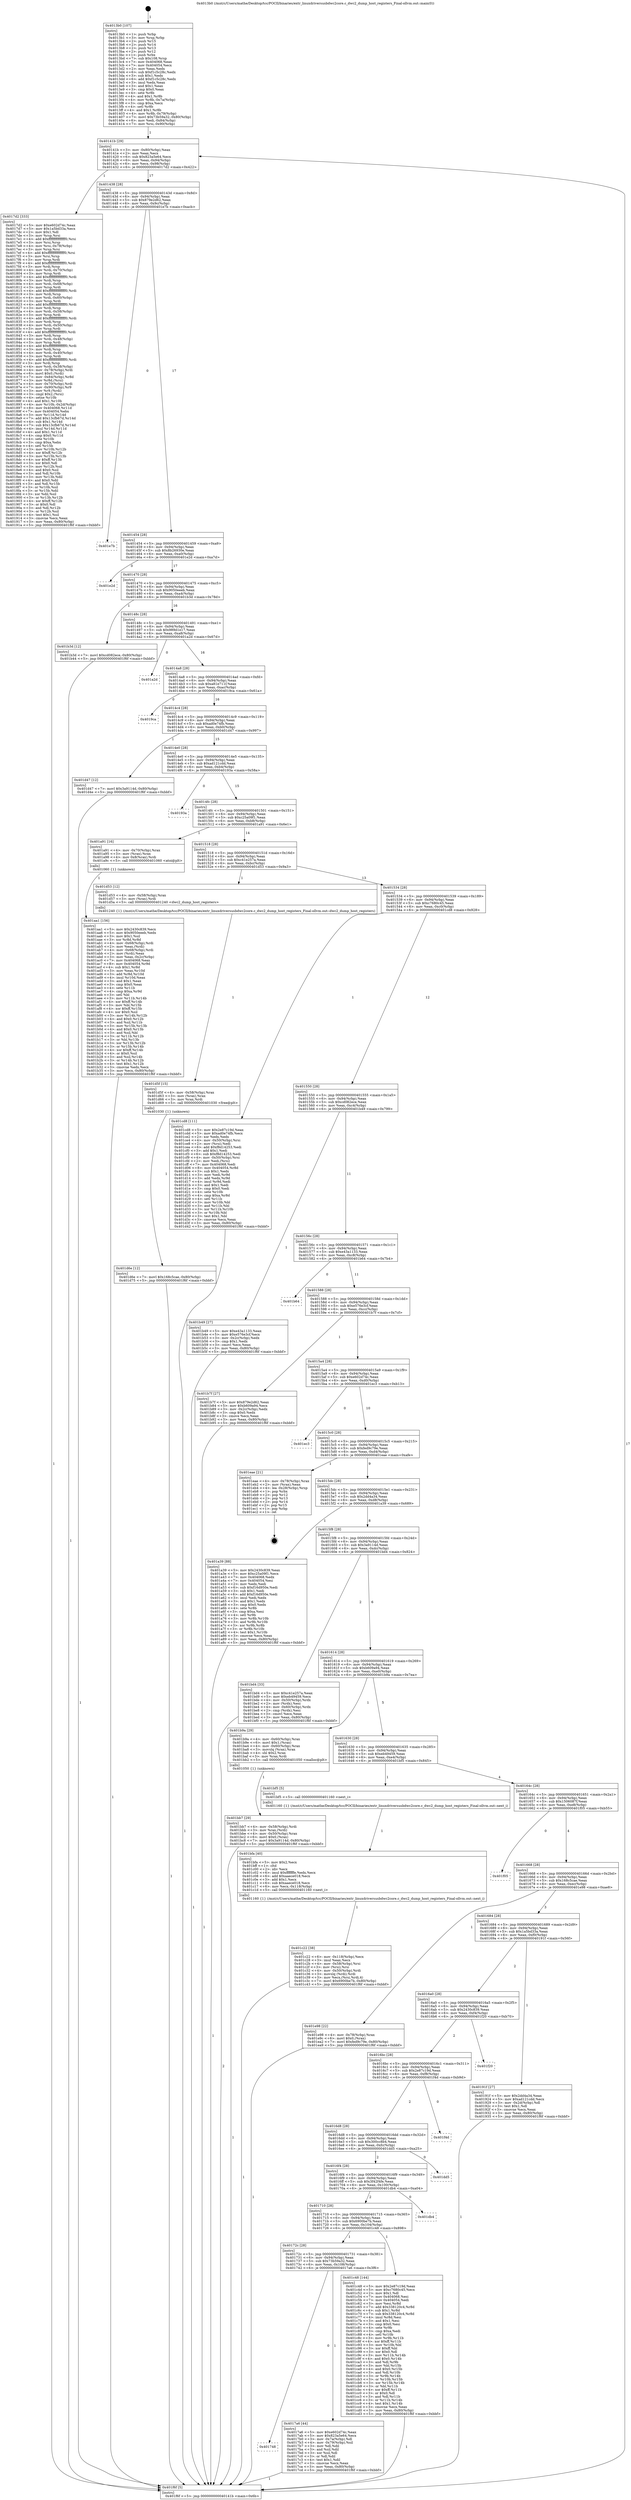 digraph "0x4013b0" {
  label = "0x4013b0 (/mnt/c/Users/mathe/Desktop/tcc/POCII/binaries/extr_linuxdriversusbdwc2core.c_dwc2_dump_host_registers_Final-ollvm.out::main(0))"
  labelloc = "t"
  node[shape=record]

  Entry [label="",width=0.3,height=0.3,shape=circle,fillcolor=black,style=filled]
  "0x40141b" [label="{
     0x40141b [29]\l
     | [instrs]\l
     &nbsp;&nbsp;0x40141b \<+3\>: mov -0x80(%rbp),%eax\l
     &nbsp;&nbsp;0x40141e \<+2\>: mov %eax,%ecx\l
     &nbsp;&nbsp;0x401420 \<+6\>: sub $0x823a5e64,%ecx\l
     &nbsp;&nbsp;0x401426 \<+6\>: mov %eax,-0x94(%rbp)\l
     &nbsp;&nbsp;0x40142c \<+6\>: mov %ecx,-0x98(%rbp)\l
     &nbsp;&nbsp;0x401432 \<+6\>: je 00000000004017d2 \<main+0x422\>\l
  }"]
  "0x4017d2" [label="{
     0x4017d2 [333]\l
     | [instrs]\l
     &nbsp;&nbsp;0x4017d2 \<+5\>: mov $0xe602d74c,%eax\l
     &nbsp;&nbsp;0x4017d7 \<+5\>: mov $0x1a5bd33a,%ecx\l
     &nbsp;&nbsp;0x4017dc \<+2\>: mov $0x1,%dl\l
     &nbsp;&nbsp;0x4017de \<+3\>: mov %rsp,%rsi\l
     &nbsp;&nbsp;0x4017e1 \<+4\>: add $0xfffffffffffffff0,%rsi\l
     &nbsp;&nbsp;0x4017e5 \<+3\>: mov %rsi,%rsp\l
     &nbsp;&nbsp;0x4017e8 \<+4\>: mov %rsi,-0x78(%rbp)\l
     &nbsp;&nbsp;0x4017ec \<+3\>: mov %rsp,%rsi\l
     &nbsp;&nbsp;0x4017ef \<+4\>: add $0xfffffffffffffff0,%rsi\l
     &nbsp;&nbsp;0x4017f3 \<+3\>: mov %rsi,%rsp\l
     &nbsp;&nbsp;0x4017f6 \<+3\>: mov %rsp,%rdi\l
     &nbsp;&nbsp;0x4017f9 \<+4\>: add $0xfffffffffffffff0,%rdi\l
     &nbsp;&nbsp;0x4017fd \<+3\>: mov %rdi,%rsp\l
     &nbsp;&nbsp;0x401800 \<+4\>: mov %rdi,-0x70(%rbp)\l
     &nbsp;&nbsp;0x401804 \<+3\>: mov %rsp,%rdi\l
     &nbsp;&nbsp;0x401807 \<+4\>: add $0xfffffffffffffff0,%rdi\l
     &nbsp;&nbsp;0x40180b \<+3\>: mov %rdi,%rsp\l
     &nbsp;&nbsp;0x40180e \<+4\>: mov %rdi,-0x68(%rbp)\l
     &nbsp;&nbsp;0x401812 \<+3\>: mov %rsp,%rdi\l
     &nbsp;&nbsp;0x401815 \<+4\>: add $0xfffffffffffffff0,%rdi\l
     &nbsp;&nbsp;0x401819 \<+3\>: mov %rdi,%rsp\l
     &nbsp;&nbsp;0x40181c \<+4\>: mov %rdi,-0x60(%rbp)\l
     &nbsp;&nbsp;0x401820 \<+3\>: mov %rsp,%rdi\l
     &nbsp;&nbsp;0x401823 \<+4\>: add $0xfffffffffffffff0,%rdi\l
     &nbsp;&nbsp;0x401827 \<+3\>: mov %rdi,%rsp\l
     &nbsp;&nbsp;0x40182a \<+4\>: mov %rdi,-0x58(%rbp)\l
     &nbsp;&nbsp;0x40182e \<+3\>: mov %rsp,%rdi\l
     &nbsp;&nbsp;0x401831 \<+4\>: add $0xfffffffffffffff0,%rdi\l
     &nbsp;&nbsp;0x401835 \<+3\>: mov %rdi,%rsp\l
     &nbsp;&nbsp;0x401838 \<+4\>: mov %rdi,-0x50(%rbp)\l
     &nbsp;&nbsp;0x40183c \<+3\>: mov %rsp,%rdi\l
     &nbsp;&nbsp;0x40183f \<+4\>: add $0xfffffffffffffff0,%rdi\l
     &nbsp;&nbsp;0x401843 \<+3\>: mov %rdi,%rsp\l
     &nbsp;&nbsp;0x401846 \<+4\>: mov %rdi,-0x48(%rbp)\l
     &nbsp;&nbsp;0x40184a \<+3\>: mov %rsp,%rdi\l
     &nbsp;&nbsp;0x40184d \<+4\>: add $0xfffffffffffffff0,%rdi\l
     &nbsp;&nbsp;0x401851 \<+3\>: mov %rdi,%rsp\l
     &nbsp;&nbsp;0x401854 \<+4\>: mov %rdi,-0x40(%rbp)\l
     &nbsp;&nbsp;0x401858 \<+3\>: mov %rsp,%rdi\l
     &nbsp;&nbsp;0x40185b \<+4\>: add $0xfffffffffffffff0,%rdi\l
     &nbsp;&nbsp;0x40185f \<+3\>: mov %rdi,%rsp\l
     &nbsp;&nbsp;0x401862 \<+4\>: mov %rdi,-0x38(%rbp)\l
     &nbsp;&nbsp;0x401866 \<+4\>: mov -0x78(%rbp),%rdi\l
     &nbsp;&nbsp;0x40186a \<+6\>: movl $0x0,(%rdi)\l
     &nbsp;&nbsp;0x401870 \<+7\>: mov -0x84(%rbp),%r8d\l
     &nbsp;&nbsp;0x401877 \<+3\>: mov %r8d,(%rsi)\l
     &nbsp;&nbsp;0x40187a \<+4\>: mov -0x70(%rbp),%rdi\l
     &nbsp;&nbsp;0x40187e \<+7\>: mov -0x90(%rbp),%r9\l
     &nbsp;&nbsp;0x401885 \<+3\>: mov %r9,(%rdi)\l
     &nbsp;&nbsp;0x401888 \<+3\>: cmpl $0x2,(%rsi)\l
     &nbsp;&nbsp;0x40188b \<+4\>: setne %r10b\l
     &nbsp;&nbsp;0x40188f \<+4\>: and $0x1,%r10b\l
     &nbsp;&nbsp;0x401893 \<+4\>: mov %r10b,-0x2d(%rbp)\l
     &nbsp;&nbsp;0x401897 \<+8\>: mov 0x404068,%r11d\l
     &nbsp;&nbsp;0x40189f \<+7\>: mov 0x404054,%ebx\l
     &nbsp;&nbsp;0x4018a6 \<+3\>: mov %r11d,%r14d\l
     &nbsp;&nbsp;0x4018a9 \<+7\>: add $0x13cfb67d,%r14d\l
     &nbsp;&nbsp;0x4018b0 \<+4\>: sub $0x1,%r14d\l
     &nbsp;&nbsp;0x4018b4 \<+7\>: sub $0x13cfb67d,%r14d\l
     &nbsp;&nbsp;0x4018bb \<+4\>: imul %r14d,%r11d\l
     &nbsp;&nbsp;0x4018bf \<+4\>: and $0x1,%r11d\l
     &nbsp;&nbsp;0x4018c3 \<+4\>: cmp $0x0,%r11d\l
     &nbsp;&nbsp;0x4018c7 \<+4\>: sete %r10b\l
     &nbsp;&nbsp;0x4018cb \<+3\>: cmp $0xa,%ebx\l
     &nbsp;&nbsp;0x4018ce \<+4\>: setl %r15b\l
     &nbsp;&nbsp;0x4018d2 \<+3\>: mov %r10b,%r12b\l
     &nbsp;&nbsp;0x4018d5 \<+4\>: xor $0xff,%r12b\l
     &nbsp;&nbsp;0x4018d9 \<+3\>: mov %r15b,%r13b\l
     &nbsp;&nbsp;0x4018dc \<+4\>: xor $0xff,%r13b\l
     &nbsp;&nbsp;0x4018e0 \<+3\>: xor $0x0,%dl\l
     &nbsp;&nbsp;0x4018e3 \<+3\>: mov %r12b,%sil\l
     &nbsp;&nbsp;0x4018e6 \<+4\>: and $0x0,%sil\l
     &nbsp;&nbsp;0x4018ea \<+3\>: and %dl,%r10b\l
     &nbsp;&nbsp;0x4018ed \<+3\>: mov %r13b,%dil\l
     &nbsp;&nbsp;0x4018f0 \<+4\>: and $0x0,%dil\l
     &nbsp;&nbsp;0x4018f4 \<+3\>: and %dl,%r15b\l
     &nbsp;&nbsp;0x4018f7 \<+3\>: or %r10b,%sil\l
     &nbsp;&nbsp;0x4018fa \<+3\>: or %r15b,%dil\l
     &nbsp;&nbsp;0x4018fd \<+3\>: xor %dil,%sil\l
     &nbsp;&nbsp;0x401900 \<+3\>: or %r13b,%r12b\l
     &nbsp;&nbsp;0x401903 \<+4\>: xor $0xff,%r12b\l
     &nbsp;&nbsp;0x401907 \<+3\>: or $0x0,%dl\l
     &nbsp;&nbsp;0x40190a \<+3\>: and %dl,%r12b\l
     &nbsp;&nbsp;0x40190d \<+3\>: or %r12b,%sil\l
     &nbsp;&nbsp;0x401910 \<+4\>: test $0x1,%sil\l
     &nbsp;&nbsp;0x401914 \<+3\>: cmovne %ecx,%eax\l
     &nbsp;&nbsp;0x401917 \<+3\>: mov %eax,-0x80(%rbp)\l
     &nbsp;&nbsp;0x40191a \<+5\>: jmp 0000000000401f6f \<main+0xbbf\>\l
  }"]
  "0x401438" [label="{
     0x401438 [28]\l
     | [instrs]\l
     &nbsp;&nbsp;0x401438 \<+5\>: jmp 000000000040143d \<main+0x8d\>\l
     &nbsp;&nbsp;0x40143d \<+6\>: mov -0x94(%rbp),%eax\l
     &nbsp;&nbsp;0x401443 \<+5\>: sub $0x879e2d62,%eax\l
     &nbsp;&nbsp;0x401448 \<+6\>: mov %eax,-0x9c(%rbp)\l
     &nbsp;&nbsp;0x40144e \<+6\>: je 0000000000401e7b \<main+0xacb\>\l
  }"]
  Exit [label="",width=0.3,height=0.3,shape=circle,fillcolor=black,style=filled,peripheries=2]
  "0x401e7b" [label="{
     0x401e7b\l
  }", style=dashed]
  "0x401454" [label="{
     0x401454 [28]\l
     | [instrs]\l
     &nbsp;&nbsp;0x401454 \<+5\>: jmp 0000000000401459 \<main+0xa9\>\l
     &nbsp;&nbsp;0x401459 \<+6\>: mov -0x94(%rbp),%eax\l
     &nbsp;&nbsp;0x40145f \<+5\>: sub $0x8b26930e,%eax\l
     &nbsp;&nbsp;0x401464 \<+6\>: mov %eax,-0xa0(%rbp)\l
     &nbsp;&nbsp;0x40146a \<+6\>: je 0000000000401e2d \<main+0xa7d\>\l
  }"]
  "0x401d6e" [label="{
     0x401d6e [12]\l
     | [instrs]\l
     &nbsp;&nbsp;0x401d6e \<+7\>: movl $0x168c5cae,-0x80(%rbp)\l
     &nbsp;&nbsp;0x401d75 \<+5\>: jmp 0000000000401f6f \<main+0xbbf\>\l
  }"]
  "0x401e2d" [label="{
     0x401e2d\l
  }", style=dashed]
  "0x401470" [label="{
     0x401470 [28]\l
     | [instrs]\l
     &nbsp;&nbsp;0x401470 \<+5\>: jmp 0000000000401475 \<main+0xc5\>\l
     &nbsp;&nbsp;0x401475 \<+6\>: mov -0x94(%rbp),%eax\l
     &nbsp;&nbsp;0x40147b \<+5\>: sub $0x9050eeeb,%eax\l
     &nbsp;&nbsp;0x401480 \<+6\>: mov %eax,-0xa4(%rbp)\l
     &nbsp;&nbsp;0x401486 \<+6\>: je 0000000000401b3d \<main+0x78d\>\l
  }"]
  "0x401d5f" [label="{
     0x401d5f [15]\l
     | [instrs]\l
     &nbsp;&nbsp;0x401d5f \<+4\>: mov -0x58(%rbp),%rax\l
     &nbsp;&nbsp;0x401d63 \<+3\>: mov (%rax),%rax\l
     &nbsp;&nbsp;0x401d66 \<+3\>: mov %rax,%rdi\l
     &nbsp;&nbsp;0x401d69 \<+5\>: call 0000000000401030 \<free@plt\>\l
     | [calls]\l
     &nbsp;&nbsp;0x401030 \{1\} (unknown)\l
  }"]
  "0x401b3d" [label="{
     0x401b3d [12]\l
     | [instrs]\l
     &nbsp;&nbsp;0x401b3d \<+7\>: movl $0xcd082ece,-0x80(%rbp)\l
     &nbsp;&nbsp;0x401b44 \<+5\>: jmp 0000000000401f6f \<main+0xbbf\>\l
  }"]
  "0x40148c" [label="{
     0x40148c [28]\l
     | [instrs]\l
     &nbsp;&nbsp;0x40148c \<+5\>: jmp 0000000000401491 \<main+0xe1\>\l
     &nbsp;&nbsp;0x401491 \<+6\>: mov -0x94(%rbp),%eax\l
     &nbsp;&nbsp;0x401497 \<+5\>: sub $0x989d1e17,%eax\l
     &nbsp;&nbsp;0x40149c \<+6\>: mov %eax,-0xa8(%rbp)\l
     &nbsp;&nbsp;0x4014a2 \<+6\>: je 0000000000401a2d \<main+0x67d\>\l
  }"]
  "0x401c22" [label="{
     0x401c22 [38]\l
     | [instrs]\l
     &nbsp;&nbsp;0x401c22 \<+6\>: mov -0x118(%rbp),%ecx\l
     &nbsp;&nbsp;0x401c28 \<+3\>: imul %eax,%ecx\l
     &nbsp;&nbsp;0x401c2b \<+4\>: mov -0x58(%rbp),%rsi\l
     &nbsp;&nbsp;0x401c2f \<+3\>: mov (%rsi),%rsi\l
     &nbsp;&nbsp;0x401c32 \<+4\>: mov -0x50(%rbp),%rdi\l
     &nbsp;&nbsp;0x401c36 \<+3\>: movslq (%rdi),%rdi\l
     &nbsp;&nbsp;0x401c39 \<+3\>: mov %ecx,(%rsi,%rdi,4)\l
     &nbsp;&nbsp;0x401c3c \<+7\>: movl $0x6900be7b,-0x80(%rbp)\l
     &nbsp;&nbsp;0x401c43 \<+5\>: jmp 0000000000401f6f \<main+0xbbf\>\l
  }"]
  "0x401a2d" [label="{
     0x401a2d\l
  }", style=dashed]
  "0x4014a8" [label="{
     0x4014a8 [28]\l
     | [instrs]\l
     &nbsp;&nbsp;0x4014a8 \<+5\>: jmp 00000000004014ad \<main+0xfd\>\l
     &nbsp;&nbsp;0x4014ad \<+6\>: mov -0x94(%rbp),%eax\l
     &nbsp;&nbsp;0x4014b3 \<+5\>: sub $0xa81e711f,%eax\l
     &nbsp;&nbsp;0x4014b8 \<+6\>: mov %eax,-0xac(%rbp)\l
     &nbsp;&nbsp;0x4014be \<+6\>: je 00000000004019ca \<main+0x61a\>\l
  }"]
  "0x401bfa" [label="{
     0x401bfa [40]\l
     | [instrs]\l
     &nbsp;&nbsp;0x401bfa \<+5\>: mov $0x2,%ecx\l
     &nbsp;&nbsp;0x401bff \<+1\>: cltd\l
     &nbsp;&nbsp;0x401c00 \<+2\>: idiv %ecx\l
     &nbsp;&nbsp;0x401c02 \<+6\>: imul $0xfffffffe,%edx,%ecx\l
     &nbsp;&nbsp;0x401c08 \<+6\>: add $0xaaece018,%ecx\l
     &nbsp;&nbsp;0x401c0e \<+3\>: add $0x1,%ecx\l
     &nbsp;&nbsp;0x401c11 \<+6\>: sub $0xaaece018,%ecx\l
     &nbsp;&nbsp;0x401c17 \<+6\>: mov %ecx,-0x118(%rbp)\l
     &nbsp;&nbsp;0x401c1d \<+5\>: call 0000000000401160 \<next_i\>\l
     | [calls]\l
     &nbsp;&nbsp;0x401160 \{1\} (/mnt/c/Users/mathe/Desktop/tcc/POCII/binaries/extr_linuxdriversusbdwc2core.c_dwc2_dump_host_registers_Final-ollvm.out::next_i)\l
  }"]
  "0x4019ca" [label="{
     0x4019ca\l
  }", style=dashed]
  "0x4014c4" [label="{
     0x4014c4 [28]\l
     | [instrs]\l
     &nbsp;&nbsp;0x4014c4 \<+5\>: jmp 00000000004014c9 \<main+0x119\>\l
     &nbsp;&nbsp;0x4014c9 \<+6\>: mov -0x94(%rbp),%eax\l
     &nbsp;&nbsp;0x4014cf \<+5\>: sub $0xad0e74fb,%eax\l
     &nbsp;&nbsp;0x4014d4 \<+6\>: mov %eax,-0xb0(%rbp)\l
     &nbsp;&nbsp;0x4014da \<+6\>: je 0000000000401d47 \<main+0x997\>\l
  }"]
  "0x401bb7" [label="{
     0x401bb7 [29]\l
     | [instrs]\l
     &nbsp;&nbsp;0x401bb7 \<+4\>: mov -0x58(%rbp),%rdi\l
     &nbsp;&nbsp;0x401bbb \<+3\>: mov %rax,(%rdi)\l
     &nbsp;&nbsp;0x401bbe \<+4\>: mov -0x50(%rbp),%rax\l
     &nbsp;&nbsp;0x401bc2 \<+6\>: movl $0x0,(%rax)\l
     &nbsp;&nbsp;0x401bc8 \<+7\>: movl $0x3a9114d,-0x80(%rbp)\l
     &nbsp;&nbsp;0x401bcf \<+5\>: jmp 0000000000401f6f \<main+0xbbf\>\l
  }"]
  "0x401d47" [label="{
     0x401d47 [12]\l
     | [instrs]\l
     &nbsp;&nbsp;0x401d47 \<+7\>: movl $0x3a9114d,-0x80(%rbp)\l
     &nbsp;&nbsp;0x401d4e \<+5\>: jmp 0000000000401f6f \<main+0xbbf\>\l
  }"]
  "0x4014e0" [label="{
     0x4014e0 [28]\l
     | [instrs]\l
     &nbsp;&nbsp;0x4014e0 \<+5\>: jmp 00000000004014e5 \<main+0x135\>\l
     &nbsp;&nbsp;0x4014e5 \<+6\>: mov -0x94(%rbp),%eax\l
     &nbsp;&nbsp;0x4014eb \<+5\>: sub $0xad121cdd,%eax\l
     &nbsp;&nbsp;0x4014f0 \<+6\>: mov %eax,-0xb4(%rbp)\l
     &nbsp;&nbsp;0x4014f6 \<+6\>: je 000000000040193a \<main+0x58a\>\l
  }"]
  "0x401aa1" [label="{
     0x401aa1 [156]\l
     | [instrs]\l
     &nbsp;&nbsp;0x401aa1 \<+5\>: mov $0x2430c839,%ecx\l
     &nbsp;&nbsp;0x401aa6 \<+5\>: mov $0x9050eeeb,%edx\l
     &nbsp;&nbsp;0x401aab \<+3\>: mov $0x1,%sil\l
     &nbsp;&nbsp;0x401aae \<+3\>: xor %r8d,%r8d\l
     &nbsp;&nbsp;0x401ab1 \<+4\>: mov -0x68(%rbp),%rdi\l
     &nbsp;&nbsp;0x401ab5 \<+2\>: mov %eax,(%rdi)\l
     &nbsp;&nbsp;0x401ab7 \<+4\>: mov -0x68(%rbp),%rdi\l
     &nbsp;&nbsp;0x401abb \<+2\>: mov (%rdi),%eax\l
     &nbsp;&nbsp;0x401abd \<+3\>: mov %eax,-0x2c(%rbp)\l
     &nbsp;&nbsp;0x401ac0 \<+7\>: mov 0x404068,%eax\l
     &nbsp;&nbsp;0x401ac7 \<+8\>: mov 0x404054,%r9d\l
     &nbsp;&nbsp;0x401acf \<+4\>: sub $0x1,%r8d\l
     &nbsp;&nbsp;0x401ad3 \<+3\>: mov %eax,%r10d\l
     &nbsp;&nbsp;0x401ad6 \<+3\>: add %r8d,%r10d\l
     &nbsp;&nbsp;0x401ad9 \<+4\>: imul %r10d,%eax\l
     &nbsp;&nbsp;0x401add \<+3\>: and $0x1,%eax\l
     &nbsp;&nbsp;0x401ae0 \<+3\>: cmp $0x0,%eax\l
     &nbsp;&nbsp;0x401ae3 \<+4\>: sete %r11b\l
     &nbsp;&nbsp;0x401ae7 \<+4\>: cmp $0xa,%r9d\l
     &nbsp;&nbsp;0x401aeb \<+3\>: setl %bl\l
     &nbsp;&nbsp;0x401aee \<+3\>: mov %r11b,%r14b\l
     &nbsp;&nbsp;0x401af1 \<+4\>: xor $0xff,%r14b\l
     &nbsp;&nbsp;0x401af5 \<+3\>: mov %bl,%r15b\l
     &nbsp;&nbsp;0x401af8 \<+4\>: xor $0xff,%r15b\l
     &nbsp;&nbsp;0x401afc \<+4\>: xor $0x0,%sil\l
     &nbsp;&nbsp;0x401b00 \<+3\>: mov %r14b,%r12b\l
     &nbsp;&nbsp;0x401b03 \<+4\>: and $0x0,%r12b\l
     &nbsp;&nbsp;0x401b07 \<+3\>: and %sil,%r11b\l
     &nbsp;&nbsp;0x401b0a \<+3\>: mov %r15b,%r13b\l
     &nbsp;&nbsp;0x401b0d \<+4\>: and $0x0,%r13b\l
     &nbsp;&nbsp;0x401b11 \<+3\>: and %sil,%bl\l
     &nbsp;&nbsp;0x401b14 \<+3\>: or %r11b,%r12b\l
     &nbsp;&nbsp;0x401b17 \<+3\>: or %bl,%r13b\l
     &nbsp;&nbsp;0x401b1a \<+3\>: xor %r13b,%r12b\l
     &nbsp;&nbsp;0x401b1d \<+3\>: or %r15b,%r14b\l
     &nbsp;&nbsp;0x401b20 \<+4\>: xor $0xff,%r14b\l
     &nbsp;&nbsp;0x401b24 \<+4\>: or $0x0,%sil\l
     &nbsp;&nbsp;0x401b28 \<+3\>: and %sil,%r14b\l
     &nbsp;&nbsp;0x401b2b \<+3\>: or %r14b,%r12b\l
     &nbsp;&nbsp;0x401b2e \<+4\>: test $0x1,%r12b\l
     &nbsp;&nbsp;0x401b32 \<+3\>: cmovne %edx,%ecx\l
     &nbsp;&nbsp;0x401b35 \<+3\>: mov %ecx,-0x80(%rbp)\l
     &nbsp;&nbsp;0x401b38 \<+5\>: jmp 0000000000401f6f \<main+0xbbf\>\l
  }"]
  "0x40193a" [label="{
     0x40193a\l
  }", style=dashed]
  "0x4014fc" [label="{
     0x4014fc [28]\l
     | [instrs]\l
     &nbsp;&nbsp;0x4014fc \<+5\>: jmp 0000000000401501 \<main+0x151\>\l
     &nbsp;&nbsp;0x401501 \<+6\>: mov -0x94(%rbp),%eax\l
     &nbsp;&nbsp;0x401507 \<+5\>: sub $0xc25a09f1,%eax\l
     &nbsp;&nbsp;0x40150c \<+6\>: mov %eax,-0xb8(%rbp)\l
     &nbsp;&nbsp;0x401512 \<+6\>: je 0000000000401a91 \<main+0x6e1\>\l
  }"]
  "0x4013b0" [label="{
     0x4013b0 [107]\l
     | [instrs]\l
     &nbsp;&nbsp;0x4013b0 \<+1\>: push %rbp\l
     &nbsp;&nbsp;0x4013b1 \<+3\>: mov %rsp,%rbp\l
     &nbsp;&nbsp;0x4013b4 \<+2\>: push %r15\l
     &nbsp;&nbsp;0x4013b6 \<+2\>: push %r14\l
     &nbsp;&nbsp;0x4013b8 \<+2\>: push %r13\l
     &nbsp;&nbsp;0x4013ba \<+2\>: push %r12\l
     &nbsp;&nbsp;0x4013bc \<+1\>: push %rbx\l
     &nbsp;&nbsp;0x4013bd \<+7\>: sub $0x108,%rsp\l
     &nbsp;&nbsp;0x4013c4 \<+7\>: mov 0x404068,%eax\l
     &nbsp;&nbsp;0x4013cb \<+7\>: mov 0x404054,%ecx\l
     &nbsp;&nbsp;0x4013d2 \<+2\>: mov %eax,%edx\l
     &nbsp;&nbsp;0x4013d4 \<+6\>: sub $0xf1c5c28c,%edx\l
     &nbsp;&nbsp;0x4013da \<+3\>: sub $0x1,%edx\l
     &nbsp;&nbsp;0x4013dd \<+6\>: add $0xf1c5c28c,%edx\l
     &nbsp;&nbsp;0x4013e3 \<+3\>: imul %edx,%eax\l
     &nbsp;&nbsp;0x4013e6 \<+3\>: and $0x1,%eax\l
     &nbsp;&nbsp;0x4013e9 \<+3\>: cmp $0x0,%eax\l
     &nbsp;&nbsp;0x4013ec \<+4\>: sete %r8b\l
     &nbsp;&nbsp;0x4013f0 \<+4\>: and $0x1,%r8b\l
     &nbsp;&nbsp;0x4013f4 \<+4\>: mov %r8b,-0x7a(%rbp)\l
     &nbsp;&nbsp;0x4013f8 \<+3\>: cmp $0xa,%ecx\l
     &nbsp;&nbsp;0x4013fb \<+4\>: setl %r8b\l
     &nbsp;&nbsp;0x4013ff \<+4\>: and $0x1,%r8b\l
     &nbsp;&nbsp;0x401403 \<+4\>: mov %r8b,-0x79(%rbp)\l
     &nbsp;&nbsp;0x401407 \<+7\>: movl $0x73b59a32,-0x80(%rbp)\l
     &nbsp;&nbsp;0x40140e \<+6\>: mov %edi,-0x84(%rbp)\l
     &nbsp;&nbsp;0x401414 \<+7\>: mov %rsi,-0x90(%rbp)\l
  }"]
  "0x401a91" [label="{
     0x401a91 [16]\l
     | [instrs]\l
     &nbsp;&nbsp;0x401a91 \<+4\>: mov -0x70(%rbp),%rax\l
     &nbsp;&nbsp;0x401a95 \<+3\>: mov (%rax),%rax\l
     &nbsp;&nbsp;0x401a98 \<+4\>: mov 0x8(%rax),%rdi\l
     &nbsp;&nbsp;0x401a9c \<+5\>: call 0000000000401060 \<atoi@plt\>\l
     | [calls]\l
     &nbsp;&nbsp;0x401060 \{1\} (unknown)\l
  }"]
  "0x401518" [label="{
     0x401518 [28]\l
     | [instrs]\l
     &nbsp;&nbsp;0x401518 \<+5\>: jmp 000000000040151d \<main+0x16d\>\l
     &nbsp;&nbsp;0x40151d \<+6\>: mov -0x94(%rbp),%eax\l
     &nbsp;&nbsp;0x401523 \<+5\>: sub $0xc41e257a,%eax\l
     &nbsp;&nbsp;0x401528 \<+6\>: mov %eax,-0xbc(%rbp)\l
     &nbsp;&nbsp;0x40152e \<+6\>: je 0000000000401d53 \<main+0x9a3\>\l
  }"]
  "0x401f6f" [label="{
     0x401f6f [5]\l
     | [instrs]\l
     &nbsp;&nbsp;0x401f6f \<+5\>: jmp 000000000040141b \<main+0x6b\>\l
  }"]
  "0x401d53" [label="{
     0x401d53 [12]\l
     | [instrs]\l
     &nbsp;&nbsp;0x401d53 \<+4\>: mov -0x58(%rbp),%rax\l
     &nbsp;&nbsp;0x401d57 \<+3\>: mov (%rax),%rdi\l
     &nbsp;&nbsp;0x401d5a \<+5\>: call 0000000000401240 \<dwc2_dump_host_registers\>\l
     | [calls]\l
     &nbsp;&nbsp;0x401240 \{1\} (/mnt/c/Users/mathe/Desktop/tcc/POCII/binaries/extr_linuxdriversusbdwc2core.c_dwc2_dump_host_registers_Final-ollvm.out::dwc2_dump_host_registers)\l
  }"]
  "0x401534" [label="{
     0x401534 [28]\l
     | [instrs]\l
     &nbsp;&nbsp;0x401534 \<+5\>: jmp 0000000000401539 \<main+0x189\>\l
     &nbsp;&nbsp;0x401539 \<+6\>: mov -0x94(%rbp),%eax\l
     &nbsp;&nbsp;0x40153f \<+5\>: sub $0xc7680c45,%eax\l
     &nbsp;&nbsp;0x401544 \<+6\>: mov %eax,-0xc0(%rbp)\l
     &nbsp;&nbsp;0x40154a \<+6\>: je 0000000000401cd8 \<main+0x928\>\l
  }"]
  "0x401748" [label="{
     0x401748\l
  }", style=dashed]
  "0x401cd8" [label="{
     0x401cd8 [111]\l
     | [instrs]\l
     &nbsp;&nbsp;0x401cd8 \<+5\>: mov $0x2e87c19d,%eax\l
     &nbsp;&nbsp;0x401cdd \<+5\>: mov $0xad0e74fb,%ecx\l
     &nbsp;&nbsp;0x401ce2 \<+2\>: xor %edx,%edx\l
     &nbsp;&nbsp;0x401ce4 \<+4\>: mov -0x50(%rbp),%rsi\l
     &nbsp;&nbsp;0x401ce8 \<+2\>: mov (%rsi),%edi\l
     &nbsp;&nbsp;0x401cea \<+6\>: add $0xf8d14253,%edi\l
     &nbsp;&nbsp;0x401cf0 \<+3\>: add $0x1,%edi\l
     &nbsp;&nbsp;0x401cf3 \<+6\>: sub $0xf8d14253,%edi\l
     &nbsp;&nbsp;0x401cf9 \<+4\>: mov -0x50(%rbp),%rsi\l
     &nbsp;&nbsp;0x401cfd \<+2\>: mov %edi,(%rsi)\l
     &nbsp;&nbsp;0x401cff \<+7\>: mov 0x404068,%edi\l
     &nbsp;&nbsp;0x401d06 \<+8\>: mov 0x404054,%r8d\l
     &nbsp;&nbsp;0x401d0e \<+3\>: sub $0x1,%edx\l
     &nbsp;&nbsp;0x401d11 \<+3\>: mov %edi,%r9d\l
     &nbsp;&nbsp;0x401d14 \<+3\>: add %edx,%r9d\l
     &nbsp;&nbsp;0x401d17 \<+4\>: imul %r9d,%edi\l
     &nbsp;&nbsp;0x401d1b \<+3\>: and $0x1,%edi\l
     &nbsp;&nbsp;0x401d1e \<+3\>: cmp $0x0,%edi\l
     &nbsp;&nbsp;0x401d21 \<+4\>: sete %r10b\l
     &nbsp;&nbsp;0x401d25 \<+4\>: cmp $0xa,%r8d\l
     &nbsp;&nbsp;0x401d29 \<+4\>: setl %r11b\l
     &nbsp;&nbsp;0x401d2d \<+3\>: mov %r10b,%bl\l
     &nbsp;&nbsp;0x401d30 \<+3\>: and %r11b,%bl\l
     &nbsp;&nbsp;0x401d33 \<+3\>: xor %r11b,%r10b\l
     &nbsp;&nbsp;0x401d36 \<+3\>: or %r10b,%bl\l
     &nbsp;&nbsp;0x401d39 \<+3\>: test $0x1,%bl\l
     &nbsp;&nbsp;0x401d3c \<+3\>: cmovne %ecx,%eax\l
     &nbsp;&nbsp;0x401d3f \<+3\>: mov %eax,-0x80(%rbp)\l
     &nbsp;&nbsp;0x401d42 \<+5\>: jmp 0000000000401f6f \<main+0xbbf\>\l
  }"]
  "0x401550" [label="{
     0x401550 [28]\l
     | [instrs]\l
     &nbsp;&nbsp;0x401550 \<+5\>: jmp 0000000000401555 \<main+0x1a5\>\l
     &nbsp;&nbsp;0x401555 \<+6\>: mov -0x94(%rbp),%eax\l
     &nbsp;&nbsp;0x40155b \<+5\>: sub $0xcd082ece,%eax\l
     &nbsp;&nbsp;0x401560 \<+6\>: mov %eax,-0xc4(%rbp)\l
     &nbsp;&nbsp;0x401566 \<+6\>: je 0000000000401b49 \<main+0x799\>\l
  }"]
  "0x4017a6" [label="{
     0x4017a6 [44]\l
     | [instrs]\l
     &nbsp;&nbsp;0x4017a6 \<+5\>: mov $0xe602d74c,%eax\l
     &nbsp;&nbsp;0x4017ab \<+5\>: mov $0x823a5e64,%ecx\l
     &nbsp;&nbsp;0x4017b0 \<+3\>: mov -0x7a(%rbp),%dl\l
     &nbsp;&nbsp;0x4017b3 \<+4\>: mov -0x79(%rbp),%sil\l
     &nbsp;&nbsp;0x4017b7 \<+3\>: mov %dl,%dil\l
     &nbsp;&nbsp;0x4017ba \<+3\>: and %sil,%dil\l
     &nbsp;&nbsp;0x4017bd \<+3\>: xor %sil,%dl\l
     &nbsp;&nbsp;0x4017c0 \<+3\>: or %dl,%dil\l
     &nbsp;&nbsp;0x4017c3 \<+4\>: test $0x1,%dil\l
     &nbsp;&nbsp;0x4017c7 \<+3\>: cmovne %ecx,%eax\l
     &nbsp;&nbsp;0x4017ca \<+3\>: mov %eax,-0x80(%rbp)\l
     &nbsp;&nbsp;0x4017cd \<+5\>: jmp 0000000000401f6f \<main+0xbbf\>\l
  }"]
  "0x401b49" [label="{
     0x401b49 [27]\l
     | [instrs]\l
     &nbsp;&nbsp;0x401b49 \<+5\>: mov $0xe43a1133,%eax\l
     &nbsp;&nbsp;0x401b4e \<+5\>: mov $0xe576e3cf,%ecx\l
     &nbsp;&nbsp;0x401b53 \<+3\>: mov -0x2c(%rbp),%edx\l
     &nbsp;&nbsp;0x401b56 \<+3\>: cmp $0x1,%edx\l
     &nbsp;&nbsp;0x401b59 \<+3\>: cmovl %ecx,%eax\l
     &nbsp;&nbsp;0x401b5c \<+3\>: mov %eax,-0x80(%rbp)\l
     &nbsp;&nbsp;0x401b5f \<+5\>: jmp 0000000000401f6f \<main+0xbbf\>\l
  }"]
  "0x40156c" [label="{
     0x40156c [28]\l
     | [instrs]\l
     &nbsp;&nbsp;0x40156c \<+5\>: jmp 0000000000401571 \<main+0x1c1\>\l
     &nbsp;&nbsp;0x401571 \<+6\>: mov -0x94(%rbp),%eax\l
     &nbsp;&nbsp;0x401577 \<+5\>: sub $0xe43a1133,%eax\l
     &nbsp;&nbsp;0x40157c \<+6\>: mov %eax,-0xc8(%rbp)\l
     &nbsp;&nbsp;0x401582 \<+6\>: je 0000000000401b64 \<main+0x7b4\>\l
  }"]
  "0x40172c" [label="{
     0x40172c [28]\l
     | [instrs]\l
     &nbsp;&nbsp;0x40172c \<+5\>: jmp 0000000000401731 \<main+0x381\>\l
     &nbsp;&nbsp;0x401731 \<+6\>: mov -0x94(%rbp),%eax\l
     &nbsp;&nbsp;0x401737 \<+5\>: sub $0x73b59a32,%eax\l
     &nbsp;&nbsp;0x40173c \<+6\>: mov %eax,-0x108(%rbp)\l
     &nbsp;&nbsp;0x401742 \<+6\>: je 00000000004017a6 \<main+0x3f6\>\l
  }"]
  "0x401b64" [label="{
     0x401b64\l
  }", style=dashed]
  "0x401588" [label="{
     0x401588 [28]\l
     | [instrs]\l
     &nbsp;&nbsp;0x401588 \<+5\>: jmp 000000000040158d \<main+0x1dd\>\l
     &nbsp;&nbsp;0x40158d \<+6\>: mov -0x94(%rbp),%eax\l
     &nbsp;&nbsp;0x401593 \<+5\>: sub $0xe576e3cf,%eax\l
     &nbsp;&nbsp;0x401598 \<+6\>: mov %eax,-0xcc(%rbp)\l
     &nbsp;&nbsp;0x40159e \<+6\>: je 0000000000401b7f \<main+0x7cf\>\l
  }"]
  "0x401c48" [label="{
     0x401c48 [144]\l
     | [instrs]\l
     &nbsp;&nbsp;0x401c48 \<+5\>: mov $0x2e87c19d,%eax\l
     &nbsp;&nbsp;0x401c4d \<+5\>: mov $0xc7680c45,%ecx\l
     &nbsp;&nbsp;0x401c52 \<+2\>: mov $0x1,%dl\l
     &nbsp;&nbsp;0x401c54 \<+7\>: mov 0x404068,%esi\l
     &nbsp;&nbsp;0x401c5b \<+7\>: mov 0x404054,%edi\l
     &nbsp;&nbsp;0x401c62 \<+3\>: mov %esi,%r8d\l
     &nbsp;&nbsp;0x401c65 \<+7\>: add $0x338120c4,%r8d\l
     &nbsp;&nbsp;0x401c6c \<+4\>: sub $0x1,%r8d\l
     &nbsp;&nbsp;0x401c70 \<+7\>: sub $0x338120c4,%r8d\l
     &nbsp;&nbsp;0x401c77 \<+4\>: imul %r8d,%esi\l
     &nbsp;&nbsp;0x401c7b \<+3\>: and $0x1,%esi\l
     &nbsp;&nbsp;0x401c7e \<+3\>: cmp $0x0,%esi\l
     &nbsp;&nbsp;0x401c81 \<+4\>: sete %r9b\l
     &nbsp;&nbsp;0x401c85 \<+3\>: cmp $0xa,%edi\l
     &nbsp;&nbsp;0x401c88 \<+4\>: setl %r10b\l
     &nbsp;&nbsp;0x401c8c \<+3\>: mov %r9b,%r11b\l
     &nbsp;&nbsp;0x401c8f \<+4\>: xor $0xff,%r11b\l
     &nbsp;&nbsp;0x401c93 \<+3\>: mov %r10b,%bl\l
     &nbsp;&nbsp;0x401c96 \<+3\>: xor $0xff,%bl\l
     &nbsp;&nbsp;0x401c99 \<+3\>: xor $0x0,%dl\l
     &nbsp;&nbsp;0x401c9c \<+3\>: mov %r11b,%r14b\l
     &nbsp;&nbsp;0x401c9f \<+4\>: and $0x0,%r14b\l
     &nbsp;&nbsp;0x401ca3 \<+3\>: and %dl,%r9b\l
     &nbsp;&nbsp;0x401ca6 \<+3\>: mov %bl,%r15b\l
     &nbsp;&nbsp;0x401ca9 \<+4\>: and $0x0,%r15b\l
     &nbsp;&nbsp;0x401cad \<+3\>: and %dl,%r10b\l
     &nbsp;&nbsp;0x401cb0 \<+3\>: or %r9b,%r14b\l
     &nbsp;&nbsp;0x401cb3 \<+3\>: or %r10b,%r15b\l
     &nbsp;&nbsp;0x401cb6 \<+3\>: xor %r15b,%r14b\l
     &nbsp;&nbsp;0x401cb9 \<+3\>: or %bl,%r11b\l
     &nbsp;&nbsp;0x401cbc \<+4\>: xor $0xff,%r11b\l
     &nbsp;&nbsp;0x401cc0 \<+3\>: or $0x0,%dl\l
     &nbsp;&nbsp;0x401cc3 \<+3\>: and %dl,%r11b\l
     &nbsp;&nbsp;0x401cc6 \<+3\>: or %r11b,%r14b\l
     &nbsp;&nbsp;0x401cc9 \<+4\>: test $0x1,%r14b\l
     &nbsp;&nbsp;0x401ccd \<+3\>: cmovne %ecx,%eax\l
     &nbsp;&nbsp;0x401cd0 \<+3\>: mov %eax,-0x80(%rbp)\l
     &nbsp;&nbsp;0x401cd3 \<+5\>: jmp 0000000000401f6f \<main+0xbbf\>\l
  }"]
  "0x401b7f" [label="{
     0x401b7f [27]\l
     | [instrs]\l
     &nbsp;&nbsp;0x401b7f \<+5\>: mov $0x879e2d62,%eax\l
     &nbsp;&nbsp;0x401b84 \<+5\>: mov $0xb609a94,%ecx\l
     &nbsp;&nbsp;0x401b89 \<+3\>: mov -0x2c(%rbp),%edx\l
     &nbsp;&nbsp;0x401b8c \<+3\>: cmp $0x0,%edx\l
     &nbsp;&nbsp;0x401b8f \<+3\>: cmove %ecx,%eax\l
     &nbsp;&nbsp;0x401b92 \<+3\>: mov %eax,-0x80(%rbp)\l
     &nbsp;&nbsp;0x401b95 \<+5\>: jmp 0000000000401f6f \<main+0xbbf\>\l
  }"]
  "0x4015a4" [label="{
     0x4015a4 [28]\l
     | [instrs]\l
     &nbsp;&nbsp;0x4015a4 \<+5\>: jmp 00000000004015a9 \<main+0x1f9\>\l
     &nbsp;&nbsp;0x4015a9 \<+6\>: mov -0x94(%rbp),%eax\l
     &nbsp;&nbsp;0x4015af \<+5\>: sub $0xe602d74c,%eax\l
     &nbsp;&nbsp;0x4015b4 \<+6\>: mov %eax,-0xd0(%rbp)\l
     &nbsp;&nbsp;0x4015ba \<+6\>: je 0000000000401ec3 \<main+0xb13\>\l
  }"]
  "0x401710" [label="{
     0x401710 [28]\l
     | [instrs]\l
     &nbsp;&nbsp;0x401710 \<+5\>: jmp 0000000000401715 \<main+0x365\>\l
     &nbsp;&nbsp;0x401715 \<+6\>: mov -0x94(%rbp),%eax\l
     &nbsp;&nbsp;0x40171b \<+5\>: sub $0x6900be7b,%eax\l
     &nbsp;&nbsp;0x401720 \<+6\>: mov %eax,-0x104(%rbp)\l
     &nbsp;&nbsp;0x401726 \<+6\>: je 0000000000401c48 \<main+0x898\>\l
  }"]
  "0x401ec3" [label="{
     0x401ec3\l
  }", style=dashed]
  "0x4015c0" [label="{
     0x4015c0 [28]\l
     | [instrs]\l
     &nbsp;&nbsp;0x4015c0 \<+5\>: jmp 00000000004015c5 \<main+0x215\>\l
     &nbsp;&nbsp;0x4015c5 \<+6\>: mov -0x94(%rbp),%eax\l
     &nbsp;&nbsp;0x4015cb \<+5\>: sub $0xfed9c79e,%eax\l
     &nbsp;&nbsp;0x4015d0 \<+6\>: mov %eax,-0xd4(%rbp)\l
     &nbsp;&nbsp;0x4015d6 \<+6\>: je 0000000000401eae \<main+0xafe\>\l
  }"]
  "0x401db4" [label="{
     0x401db4\l
  }", style=dashed]
  "0x401eae" [label="{
     0x401eae [21]\l
     | [instrs]\l
     &nbsp;&nbsp;0x401eae \<+4\>: mov -0x78(%rbp),%rax\l
     &nbsp;&nbsp;0x401eb2 \<+2\>: mov (%rax),%eax\l
     &nbsp;&nbsp;0x401eb4 \<+4\>: lea -0x28(%rbp),%rsp\l
     &nbsp;&nbsp;0x401eb8 \<+1\>: pop %rbx\l
     &nbsp;&nbsp;0x401eb9 \<+2\>: pop %r12\l
     &nbsp;&nbsp;0x401ebb \<+2\>: pop %r13\l
     &nbsp;&nbsp;0x401ebd \<+2\>: pop %r14\l
     &nbsp;&nbsp;0x401ebf \<+2\>: pop %r15\l
     &nbsp;&nbsp;0x401ec1 \<+1\>: pop %rbp\l
     &nbsp;&nbsp;0x401ec2 \<+1\>: ret\l
  }"]
  "0x4015dc" [label="{
     0x4015dc [28]\l
     | [instrs]\l
     &nbsp;&nbsp;0x4015dc \<+5\>: jmp 00000000004015e1 \<main+0x231\>\l
     &nbsp;&nbsp;0x4015e1 \<+6\>: mov -0x94(%rbp),%eax\l
     &nbsp;&nbsp;0x4015e7 \<+5\>: sub $0x2dd4a34,%eax\l
     &nbsp;&nbsp;0x4015ec \<+6\>: mov %eax,-0xd8(%rbp)\l
     &nbsp;&nbsp;0x4015f2 \<+6\>: je 0000000000401a39 \<main+0x689\>\l
  }"]
  "0x4016f4" [label="{
     0x4016f4 [28]\l
     | [instrs]\l
     &nbsp;&nbsp;0x4016f4 \<+5\>: jmp 00000000004016f9 \<main+0x349\>\l
     &nbsp;&nbsp;0x4016f9 \<+6\>: mov -0x94(%rbp),%eax\l
     &nbsp;&nbsp;0x4016ff \<+5\>: sub $0x3f42f4fe,%eax\l
     &nbsp;&nbsp;0x401704 \<+6\>: mov %eax,-0x100(%rbp)\l
     &nbsp;&nbsp;0x40170a \<+6\>: je 0000000000401db4 \<main+0xa04\>\l
  }"]
  "0x401a39" [label="{
     0x401a39 [88]\l
     | [instrs]\l
     &nbsp;&nbsp;0x401a39 \<+5\>: mov $0x2430c839,%eax\l
     &nbsp;&nbsp;0x401a3e \<+5\>: mov $0xc25a09f1,%ecx\l
     &nbsp;&nbsp;0x401a43 \<+7\>: mov 0x404068,%edx\l
     &nbsp;&nbsp;0x401a4a \<+7\>: mov 0x404054,%esi\l
     &nbsp;&nbsp;0x401a51 \<+2\>: mov %edx,%edi\l
     &nbsp;&nbsp;0x401a53 \<+6\>: sub $0xf16d950e,%edi\l
     &nbsp;&nbsp;0x401a59 \<+3\>: sub $0x1,%edi\l
     &nbsp;&nbsp;0x401a5c \<+6\>: add $0xf16d950e,%edi\l
     &nbsp;&nbsp;0x401a62 \<+3\>: imul %edi,%edx\l
     &nbsp;&nbsp;0x401a65 \<+3\>: and $0x1,%edx\l
     &nbsp;&nbsp;0x401a68 \<+3\>: cmp $0x0,%edx\l
     &nbsp;&nbsp;0x401a6b \<+4\>: sete %r8b\l
     &nbsp;&nbsp;0x401a6f \<+3\>: cmp $0xa,%esi\l
     &nbsp;&nbsp;0x401a72 \<+4\>: setl %r9b\l
     &nbsp;&nbsp;0x401a76 \<+3\>: mov %r8b,%r10b\l
     &nbsp;&nbsp;0x401a79 \<+3\>: and %r9b,%r10b\l
     &nbsp;&nbsp;0x401a7c \<+3\>: xor %r9b,%r8b\l
     &nbsp;&nbsp;0x401a7f \<+3\>: or %r8b,%r10b\l
     &nbsp;&nbsp;0x401a82 \<+4\>: test $0x1,%r10b\l
     &nbsp;&nbsp;0x401a86 \<+3\>: cmovne %ecx,%eax\l
     &nbsp;&nbsp;0x401a89 \<+3\>: mov %eax,-0x80(%rbp)\l
     &nbsp;&nbsp;0x401a8c \<+5\>: jmp 0000000000401f6f \<main+0xbbf\>\l
  }"]
  "0x4015f8" [label="{
     0x4015f8 [28]\l
     | [instrs]\l
     &nbsp;&nbsp;0x4015f8 \<+5\>: jmp 00000000004015fd \<main+0x24d\>\l
     &nbsp;&nbsp;0x4015fd \<+6\>: mov -0x94(%rbp),%eax\l
     &nbsp;&nbsp;0x401603 \<+5\>: sub $0x3a9114d,%eax\l
     &nbsp;&nbsp;0x401608 \<+6\>: mov %eax,-0xdc(%rbp)\l
     &nbsp;&nbsp;0x40160e \<+6\>: je 0000000000401bd4 \<main+0x824\>\l
  }"]
  "0x401dd5" [label="{
     0x401dd5\l
  }", style=dashed]
  "0x401bd4" [label="{
     0x401bd4 [33]\l
     | [instrs]\l
     &nbsp;&nbsp;0x401bd4 \<+5\>: mov $0xc41e257a,%eax\l
     &nbsp;&nbsp;0x401bd9 \<+5\>: mov $0xeb49459,%ecx\l
     &nbsp;&nbsp;0x401bde \<+4\>: mov -0x50(%rbp),%rdx\l
     &nbsp;&nbsp;0x401be2 \<+2\>: mov (%rdx),%esi\l
     &nbsp;&nbsp;0x401be4 \<+4\>: mov -0x60(%rbp),%rdx\l
     &nbsp;&nbsp;0x401be8 \<+2\>: cmp (%rdx),%esi\l
     &nbsp;&nbsp;0x401bea \<+3\>: cmovl %ecx,%eax\l
     &nbsp;&nbsp;0x401bed \<+3\>: mov %eax,-0x80(%rbp)\l
     &nbsp;&nbsp;0x401bf0 \<+5\>: jmp 0000000000401f6f \<main+0xbbf\>\l
  }"]
  "0x401614" [label="{
     0x401614 [28]\l
     | [instrs]\l
     &nbsp;&nbsp;0x401614 \<+5\>: jmp 0000000000401619 \<main+0x269\>\l
     &nbsp;&nbsp;0x401619 \<+6\>: mov -0x94(%rbp),%eax\l
     &nbsp;&nbsp;0x40161f \<+5\>: sub $0xb609a94,%eax\l
     &nbsp;&nbsp;0x401624 \<+6\>: mov %eax,-0xe0(%rbp)\l
     &nbsp;&nbsp;0x40162a \<+6\>: je 0000000000401b9a \<main+0x7ea\>\l
  }"]
  "0x4016d8" [label="{
     0x4016d8 [28]\l
     | [instrs]\l
     &nbsp;&nbsp;0x4016d8 \<+5\>: jmp 00000000004016dd \<main+0x32d\>\l
     &nbsp;&nbsp;0x4016dd \<+6\>: mov -0x94(%rbp),%eax\l
     &nbsp;&nbsp;0x4016e3 \<+5\>: sub $0x300cc8b4,%eax\l
     &nbsp;&nbsp;0x4016e8 \<+6\>: mov %eax,-0xfc(%rbp)\l
     &nbsp;&nbsp;0x4016ee \<+6\>: je 0000000000401dd5 \<main+0xa25\>\l
  }"]
  "0x401b9a" [label="{
     0x401b9a [29]\l
     | [instrs]\l
     &nbsp;&nbsp;0x401b9a \<+4\>: mov -0x60(%rbp),%rax\l
     &nbsp;&nbsp;0x401b9e \<+6\>: movl $0x1,(%rax)\l
     &nbsp;&nbsp;0x401ba4 \<+4\>: mov -0x60(%rbp),%rax\l
     &nbsp;&nbsp;0x401ba8 \<+3\>: movslq (%rax),%rax\l
     &nbsp;&nbsp;0x401bab \<+4\>: shl $0x2,%rax\l
     &nbsp;&nbsp;0x401baf \<+3\>: mov %rax,%rdi\l
     &nbsp;&nbsp;0x401bb2 \<+5\>: call 0000000000401050 \<malloc@plt\>\l
     | [calls]\l
     &nbsp;&nbsp;0x401050 \{1\} (unknown)\l
  }"]
  "0x401630" [label="{
     0x401630 [28]\l
     | [instrs]\l
     &nbsp;&nbsp;0x401630 \<+5\>: jmp 0000000000401635 \<main+0x285\>\l
     &nbsp;&nbsp;0x401635 \<+6\>: mov -0x94(%rbp),%eax\l
     &nbsp;&nbsp;0x40163b \<+5\>: sub $0xeb49459,%eax\l
     &nbsp;&nbsp;0x401640 \<+6\>: mov %eax,-0xe4(%rbp)\l
     &nbsp;&nbsp;0x401646 \<+6\>: je 0000000000401bf5 \<main+0x845\>\l
  }"]
  "0x401f4d" [label="{
     0x401f4d\l
  }", style=dashed]
  "0x401bf5" [label="{
     0x401bf5 [5]\l
     | [instrs]\l
     &nbsp;&nbsp;0x401bf5 \<+5\>: call 0000000000401160 \<next_i\>\l
     | [calls]\l
     &nbsp;&nbsp;0x401160 \{1\} (/mnt/c/Users/mathe/Desktop/tcc/POCII/binaries/extr_linuxdriversusbdwc2core.c_dwc2_dump_host_registers_Final-ollvm.out::next_i)\l
  }"]
  "0x40164c" [label="{
     0x40164c [28]\l
     | [instrs]\l
     &nbsp;&nbsp;0x40164c \<+5\>: jmp 0000000000401651 \<main+0x2a1\>\l
     &nbsp;&nbsp;0x401651 \<+6\>: mov -0x94(%rbp),%eax\l
     &nbsp;&nbsp;0x401657 \<+5\>: sub $0x1506087f,%eax\l
     &nbsp;&nbsp;0x40165c \<+6\>: mov %eax,-0xe8(%rbp)\l
     &nbsp;&nbsp;0x401662 \<+6\>: je 0000000000401f05 \<main+0xb55\>\l
  }"]
  "0x4016bc" [label="{
     0x4016bc [28]\l
     | [instrs]\l
     &nbsp;&nbsp;0x4016bc \<+5\>: jmp 00000000004016c1 \<main+0x311\>\l
     &nbsp;&nbsp;0x4016c1 \<+6\>: mov -0x94(%rbp),%eax\l
     &nbsp;&nbsp;0x4016c7 \<+5\>: sub $0x2e87c19d,%eax\l
     &nbsp;&nbsp;0x4016cc \<+6\>: mov %eax,-0xf8(%rbp)\l
     &nbsp;&nbsp;0x4016d2 \<+6\>: je 0000000000401f4d \<main+0xb9d\>\l
  }"]
  "0x401f05" [label="{
     0x401f05\l
  }", style=dashed]
  "0x401668" [label="{
     0x401668 [28]\l
     | [instrs]\l
     &nbsp;&nbsp;0x401668 \<+5\>: jmp 000000000040166d \<main+0x2bd\>\l
     &nbsp;&nbsp;0x40166d \<+6\>: mov -0x94(%rbp),%eax\l
     &nbsp;&nbsp;0x401673 \<+5\>: sub $0x168c5cae,%eax\l
     &nbsp;&nbsp;0x401678 \<+6\>: mov %eax,-0xec(%rbp)\l
     &nbsp;&nbsp;0x40167e \<+6\>: je 0000000000401e98 \<main+0xae8\>\l
  }"]
  "0x401f20" [label="{
     0x401f20\l
  }", style=dashed]
  "0x401e98" [label="{
     0x401e98 [22]\l
     | [instrs]\l
     &nbsp;&nbsp;0x401e98 \<+4\>: mov -0x78(%rbp),%rax\l
     &nbsp;&nbsp;0x401e9c \<+6\>: movl $0x0,(%rax)\l
     &nbsp;&nbsp;0x401ea2 \<+7\>: movl $0xfed9c79e,-0x80(%rbp)\l
     &nbsp;&nbsp;0x401ea9 \<+5\>: jmp 0000000000401f6f \<main+0xbbf\>\l
  }"]
  "0x401684" [label="{
     0x401684 [28]\l
     | [instrs]\l
     &nbsp;&nbsp;0x401684 \<+5\>: jmp 0000000000401689 \<main+0x2d9\>\l
     &nbsp;&nbsp;0x401689 \<+6\>: mov -0x94(%rbp),%eax\l
     &nbsp;&nbsp;0x40168f \<+5\>: sub $0x1a5bd33a,%eax\l
     &nbsp;&nbsp;0x401694 \<+6\>: mov %eax,-0xf0(%rbp)\l
     &nbsp;&nbsp;0x40169a \<+6\>: je 000000000040191f \<main+0x56f\>\l
  }"]
  "0x4016a0" [label="{
     0x4016a0 [28]\l
     | [instrs]\l
     &nbsp;&nbsp;0x4016a0 \<+5\>: jmp 00000000004016a5 \<main+0x2f5\>\l
     &nbsp;&nbsp;0x4016a5 \<+6\>: mov -0x94(%rbp),%eax\l
     &nbsp;&nbsp;0x4016ab \<+5\>: sub $0x2430c839,%eax\l
     &nbsp;&nbsp;0x4016b0 \<+6\>: mov %eax,-0xf4(%rbp)\l
     &nbsp;&nbsp;0x4016b6 \<+6\>: je 0000000000401f20 \<main+0xb70\>\l
  }"]
  "0x40191f" [label="{
     0x40191f [27]\l
     | [instrs]\l
     &nbsp;&nbsp;0x40191f \<+5\>: mov $0x2dd4a34,%eax\l
     &nbsp;&nbsp;0x401924 \<+5\>: mov $0xad121cdd,%ecx\l
     &nbsp;&nbsp;0x401929 \<+3\>: mov -0x2d(%rbp),%dl\l
     &nbsp;&nbsp;0x40192c \<+3\>: test $0x1,%dl\l
     &nbsp;&nbsp;0x40192f \<+3\>: cmovne %ecx,%eax\l
     &nbsp;&nbsp;0x401932 \<+3\>: mov %eax,-0x80(%rbp)\l
     &nbsp;&nbsp;0x401935 \<+5\>: jmp 0000000000401f6f \<main+0xbbf\>\l
  }"]
  Entry -> "0x4013b0" [label=" 1"]
  "0x40141b" -> "0x4017d2" [label=" 1"]
  "0x40141b" -> "0x401438" [label=" 17"]
  "0x401eae" -> Exit [label=" 1"]
  "0x401438" -> "0x401e7b" [label=" 0"]
  "0x401438" -> "0x401454" [label=" 17"]
  "0x401e98" -> "0x401f6f" [label=" 1"]
  "0x401454" -> "0x401e2d" [label=" 0"]
  "0x401454" -> "0x401470" [label=" 17"]
  "0x401d6e" -> "0x401f6f" [label=" 1"]
  "0x401470" -> "0x401b3d" [label=" 1"]
  "0x401470" -> "0x40148c" [label=" 16"]
  "0x401d5f" -> "0x401d6e" [label=" 1"]
  "0x40148c" -> "0x401a2d" [label=" 0"]
  "0x40148c" -> "0x4014a8" [label=" 16"]
  "0x401d53" -> "0x401d5f" [label=" 1"]
  "0x4014a8" -> "0x4019ca" [label=" 0"]
  "0x4014a8" -> "0x4014c4" [label=" 16"]
  "0x401d47" -> "0x401f6f" [label=" 1"]
  "0x4014c4" -> "0x401d47" [label=" 1"]
  "0x4014c4" -> "0x4014e0" [label=" 15"]
  "0x401cd8" -> "0x401f6f" [label=" 1"]
  "0x4014e0" -> "0x40193a" [label=" 0"]
  "0x4014e0" -> "0x4014fc" [label=" 15"]
  "0x401c48" -> "0x401f6f" [label=" 1"]
  "0x4014fc" -> "0x401a91" [label=" 1"]
  "0x4014fc" -> "0x401518" [label=" 14"]
  "0x401bfa" -> "0x401c22" [label=" 1"]
  "0x401518" -> "0x401d53" [label=" 1"]
  "0x401518" -> "0x401534" [label=" 13"]
  "0x401bf5" -> "0x401bfa" [label=" 1"]
  "0x401534" -> "0x401cd8" [label=" 1"]
  "0x401534" -> "0x401550" [label=" 12"]
  "0x401bd4" -> "0x401f6f" [label=" 2"]
  "0x401550" -> "0x401b49" [label=" 1"]
  "0x401550" -> "0x40156c" [label=" 11"]
  "0x401bb7" -> "0x401f6f" [label=" 1"]
  "0x40156c" -> "0x401b64" [label=" 0"]
  "0x40156c" -> "0x401588" [label=" 11"]
  "0x401b7f" -> "0x401f6f" [label=" 1"]
  "0x401588" -> "0x401b7f" [label=" 1"]
  "0x401588" -> "0x4015a4" [label=" 10"]
  "0x401b49" -> "0x401f6f" [label=" 1"]
  "0x4015a4" -> "0x401ec3" [label=" 0"]
  "0x4015a4" -> "0x4015c0" [label=" 10"]
  "0x401aa1" -> "0x401f6f" [label=" 1"]
  "0x4015c0" -> "0x401eae" [label=" 1"]
  "0x4015c0" -> "0x4015dc" [label=" 9"]
  "0x401a91" -> "0x401aa1" [label=" 1"]
  "0x4015dc" -> "0x401a39" [label=" 1"]
  "0x4015dc" -> "0x4015f8" [label=" 8"]
  "0x40191f" -> "0x401f6f" [label=" 1"]
  "0x4015f8" -> "0x401bd4" [label=" 2"]
  "0x4015f8" -> "0x401614" [label=" 6"]
  "0x4017d2" -> "0x401f6f" [label=" 1"]
  "0x401614" -> "0x401b9a" [label=" 1"]
  "0x401614" -> "0x401630" [label=" 5"]
  "0x401f6f" -> "0x40141b" [label=" 17"]
  "0x401630" -> "0x401bf5" [label=" 1"]
  "0x401630" -> "0x40164c" [label=" 4"]
  "0x4013b0" -> "0x40141b" [label=" 1"]
  "0x40164c" -> "0x401f05" [label=" 0"]
  "0x40164c" -> "0x401668" [label=" 4"]
  "0x40172c" -> "0x401748" [label=" 0"]
  "0x401668" -> "0x401e98" [label=" 1"]
  "0x401668" -> "0x401684" [label=" 3"]
  "0x40172c" -> "0x4017a6" [label=" 1"]
  "0x401684" -> "0x40191f" [label=" 1"]
  "0x401684" -> "0x4016a0" [label=" 2"]
  "0x401b9a" -> "0x401bb7" [label=" 1"]
  "0x4016a0" -> "0x401f20" [label=" 0"]
  "0x4016a0" -> "0x4016bc" [label=" 2"]
  "0x4017a6" -> "0x401f6f" [label=" 1"]
  "0x4016bc" -> "0x401f4d" [label=" 0"]
  "0x4016bc" -> "0x4016d8" [label=" 2"]
  "0x401c22" -> "0x401f6f" [label=" 1"]
  "0x4016d8" -> "0x401dd5" [label=" 0"]
  "0x4016d8" -> "0x4016f4" [label=" 2"]
  "0x401a39" -> "0x401f6f" [label=" 1"]
  "0x4016f4" -> "0x401db4" [label=" 0"]
  "0x4016f4" -> "0x401710" [label=" 2"]
  "0x401b3d" -> "0x401f6f" [label=" 1"]
  "0x401710" -> "0x401c48" [label=" 1"]
  "0x401710" -> "0x40172c" [label=" 1"]
}
